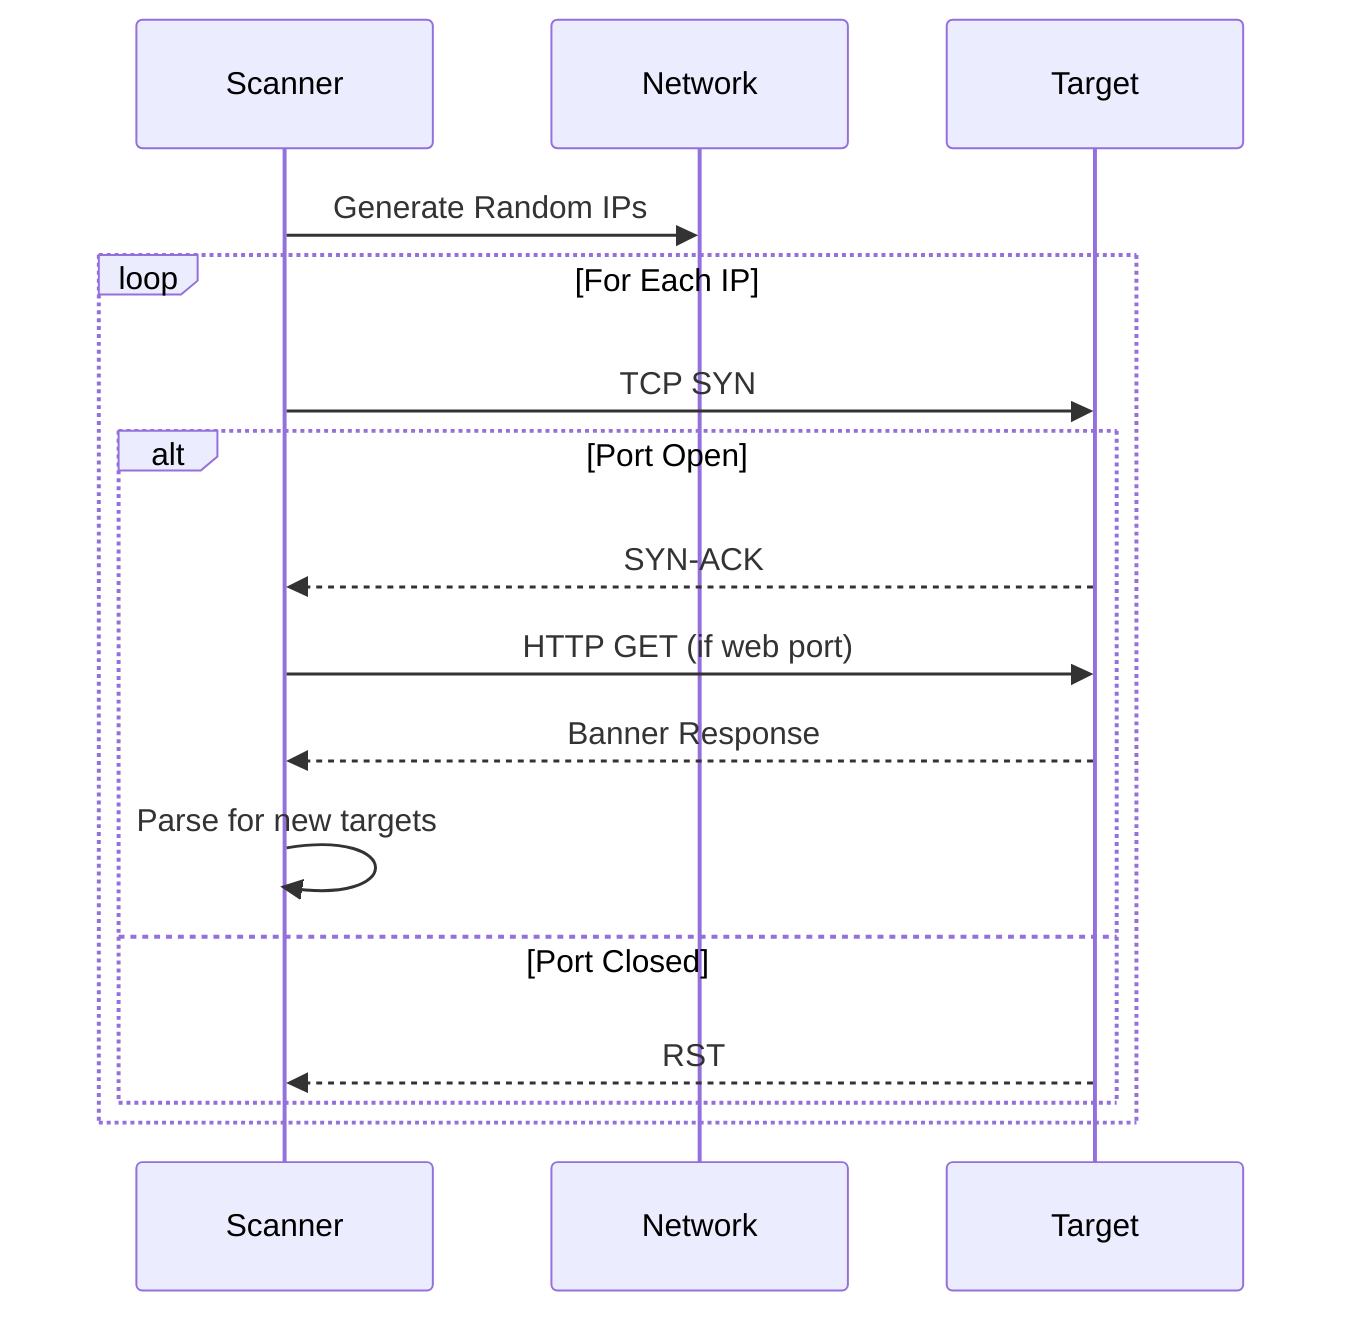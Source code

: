 sequenceDiagram
    participant S as Scanner
    participant N as Network
    participant T as Target
    
    S->>N: Generate Random IPs
    loop For Each IP
        S->>T: TCP SYN
        alt Port Open
            T-->>S: SYN-ACK
            S->>T: HTTP GET (if web port)
            T-->>S: Banner Response
            S->>S: Parse for new targets
        else Port Closed
            T-->>S: RST
        end
    end